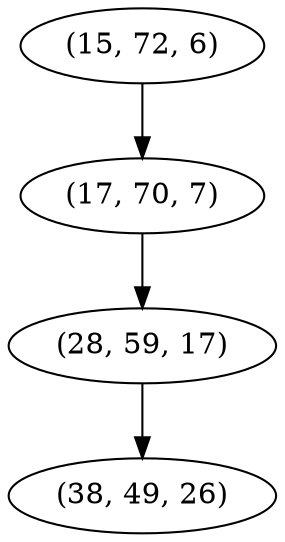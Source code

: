 digraph tree {
    "(15, 72, 6)";
    "(17, 70, 7)";
    "(28, 59, 17)";
    "(38, 49, 26)";
    "(15, 72, 6)" -> "(17, 70, 7)";
    "(17, 70, 7)" -> "(28, 59, 17)";
    "(28, 59, 17)" -> "(38, 49, 26)";
}
